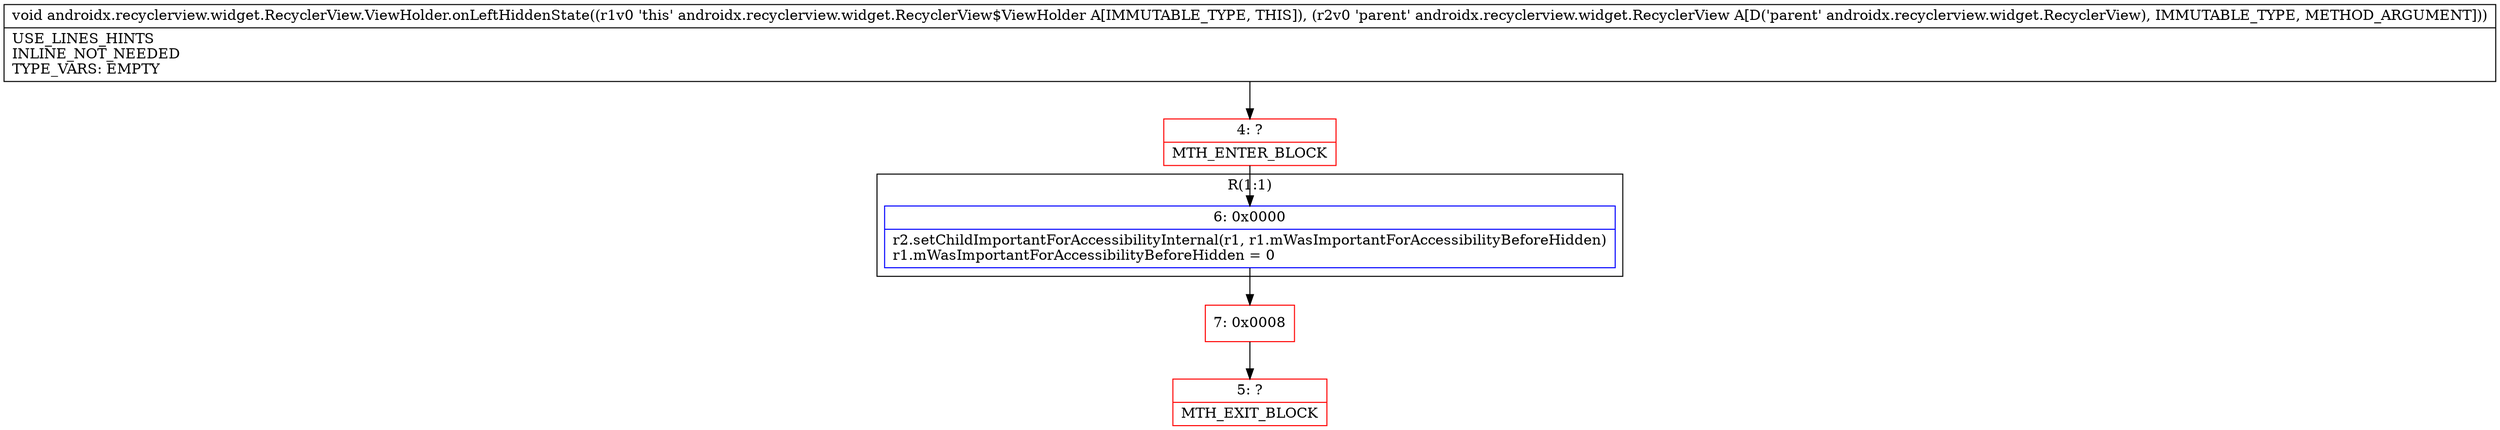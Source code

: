 digraph "CFG forandroidx.recyclerview.widget.RecyclerView.ViewHolder.onLeftHiddenState(Landroidx\/recyclerview\/widget\/RecyclerView;)V" {
subgraph cluster_Region_1621541391 {
label = "R(1:1)";
node [shape=record,color=blue];
Node_6 [shape=record,label="{6\:\ 0x0000|r2.setChildImportantForAccessibilityInternal(r1, r1.mWasImportantForAccessibilityBeforeHidden)\lr1.mWasImportantForAccessibilityBeforeHidden = 0\l}"];
}
Node_4 [shape=record,color=red,label="{4\:\ ?|MTH_ENTER_BLOCK\l}"];
Node_7 [shape=record,color=red,label="{7\:\ 0x0008}"];
Node_5 [shape=record,color=red,label="{5\:\ ?|MTH_EXIT_BLOCK\l}"];
MethodNode[shape=record,label="{void androidx.recyclerview.widget.RecyclerView.ViewHolder.onLeftHiddenState((r1v0 'this' androidx.recyclerview.widget.RecyclerView$ViewHolder A[IMMUTABLE_TYPE, THIS]), (r2v0 'parent' androidx.recyclerview.widget.RecyclerView A[D('parent' androidx.recyclerview.widget.RecyclerView), IMMUTABLE_TYPE, METHOD_ARGUMENT]))  | USE_LINES_HINTS\lINLINE_NOT_NEEDED\lTYPE_VARS: EMPTY\l}"];
MethodNode -> Node_4;Node_6 -> Node_7;
Node_4 -> Node_6;
Node_7 -> Node_5;
}

